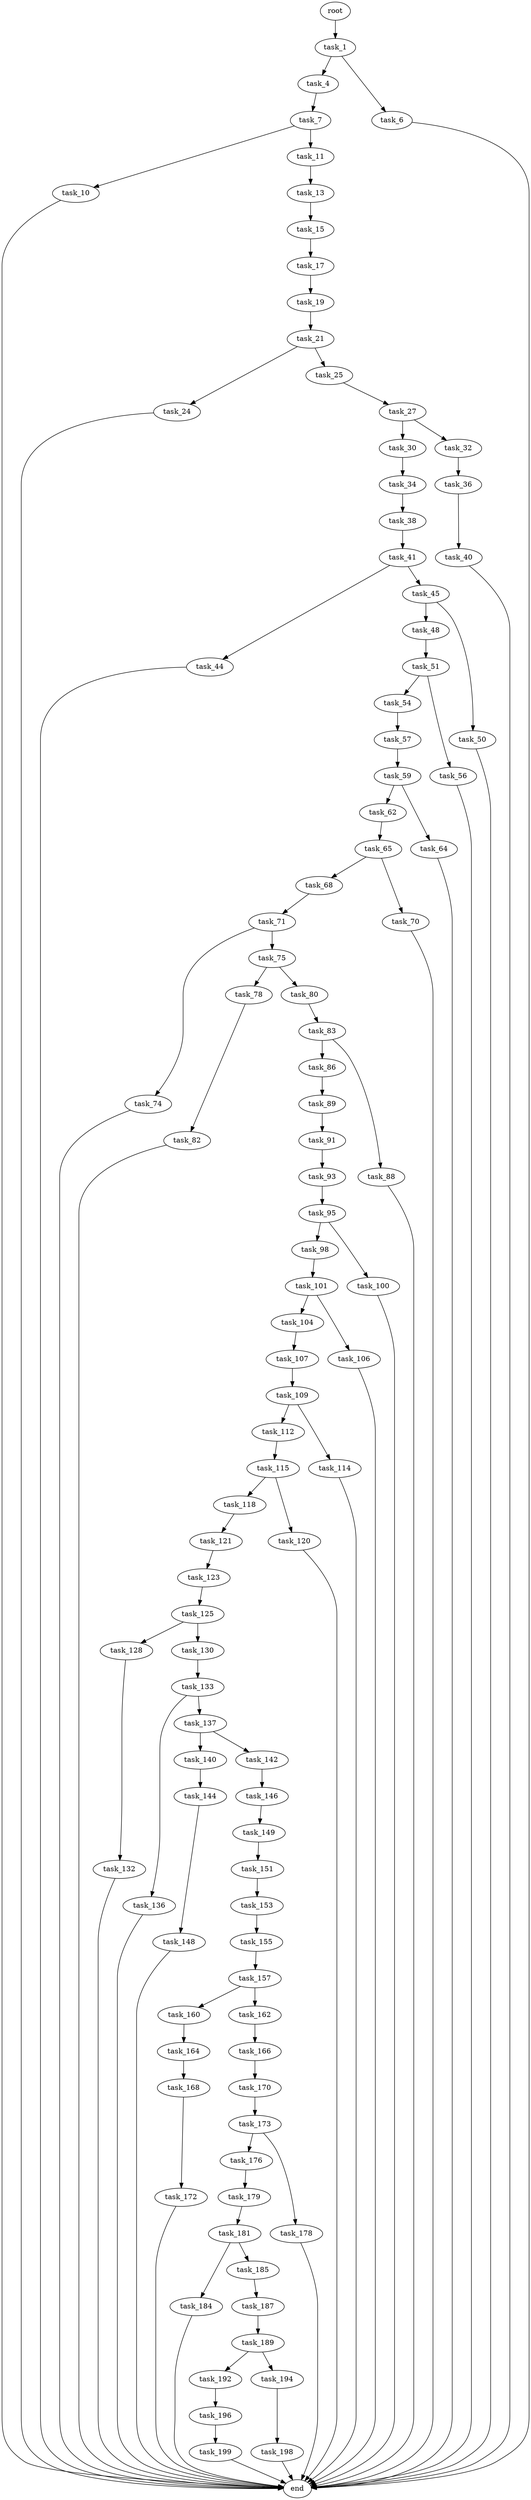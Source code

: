 digraph G {
  root [size="0.000000"];
  task_1 [size="45120042976.000000"];
  task_4 [size="70480688454.000000"];
  task_6 [size="67254634114.000000"];
  task_7 [size="24432745205.000000"];
  task_10 [size="134217728000.000000"];
  task_11 [size="4533782362.000000"];
  task_13 [size="28991029248.000000"];
  task_15 [size="8589934592.000000"];
  task_17 [size="617577178.000000"];
  task_19 [size="41935506897.000000"];
  task_21 [size="163560982895.000000"];
  task_24 [size="231928233984.000000"];
  task_25 [size="597699579646.000000"];
  task_27 [size="231928233984.000000"];
  task_30 [size="21685093171.000000"];
  task_32 [size="148881960456.000000"];
  task_34 [size="1073741824000.000000"];
  task_36 [size="549755813888.000000"];
  task_38 [size="1073741824000.000000"];
  task_40 [size="196147818532.000000"];
  task_41 [size="549755813888.000000"];
  task_44 [size="3238789397.000000"];
  task_45 [size="251839018744.000000"];
  task_48 [size="42570765458.000000"];
  task_50 [size="549755813888.000000"];
  task_51 [size="130832270487.000000"];
  task_54 [size="264416455925.000000"];
  task_56 [size="3469113581.000000"];
  task_57 [size="349134964982.000000"];
  task_59 [size="28480813979.000000"];
  task_62 [size="134217728000.000000"];
  task_64 [size="783935311387.000000"];
  task_65 [size="301111497172.000000"];
  task_68 [size="579931066915.000000"];
  task_70 [size="378555129923.000000"];
  task_71 [size="28991029248.000000"];
  task_74 [size="8589934592.000000"];
  task_75 [size="22890848955.000000"];
  task_78 [size="28991029248.000000"];
  task_80 [size="644033256.000000"];
  task_82 [size="782757789696.000000"];
  task_83 [size="146148403265.000000"];
  task_86 [size="834362865782.000000"];
  task_88 [size="8589934592.000000"];
  task_89 [size="629807469414.000000"];
  task_91 [size="549755813888.000000"];
  task_93 [size="36019061181.000000"];
  task_95 [size="1073741824000.000000"];
  task_98 [size="1782640767.000000"];
  task_100 [size="11946287459.000000"];
  task_101 [size="368293445632.000000"];
  task_104 [size="1182381851.000000"];
  task_106 [size="368293445632.000000"];
  task_107 [size="574876489829.000000"];
  task_109 [size="1883924770.000000"];
  task_112 [size="68719476736.000000"];
  task_114 [size="782757789696.000000"];
  task_115 [size="68719476736.000000"];
  task_118 [size="578617245319.000000"];
  task_120 [size="177148839634.000000"];
  task_121 [size="12335247806.000000"];
  task_123 [size="5408384329.000000"];
  task_125 [size="3646236157.000000"];
  task_128 [size="989504836.000000"];
  task_130 [size="35994673757.000000"];
  task_132 [size="182223936194.000000"];
  task_133 [size="117819306076.000000"];
  task_136 [size="540712341721.000000"];
  task_137 [size="549755813888.000000"];
  task_140 [size="1684387500.000000"];
  task_142 [size="8589934592.000000"];
  task_144 [size="5270197902.000000"];
  task_146 [size="10746443201.000000"];
  task_148 [size="3568323481.000000"];
  task_149 [size="68719476736.000000"];
  task_151 [size="8589934592.000000"];
  task_153 [size="368293445632.000000"];
  task_155 [size="121840269628.000000"];
  task_157 [size="15374560596.000000"];
  task_160 [size="28991029248.000000"];
  task_162 [size="8589934592.000000"];
  task_164 [size="12450232328.000000"];
  task_166 [size="8589934592.000000"];
  task_168 [size="782757789696.000000"];
  task_170 [size="368293445632.000000"];
  task_172 [size="16050416290.000000"];
  task_173 [size="782757789696.000000"];
  task_176 [size="11082152290.000000"];
  task_178 [size="30292680879.000000"];
  task_179 [size="52852043094.000000"];
  task_181 [size="68719476736.000000"];
  task_184 [size="4539615039.000000"];
  task_185 [size="278543227166.000000"];
  task_187 [size="1773646077.000000"];
  task_189 [size="45950661617.000000"];
  task_192 [size="27906381384.000000"];
  task_194 [size="549755813888.000000"];
  task_196 [size="5134864234.000000"];
  task_198 [size="139786854431.000000"];
  task_199 [size="37223517970.000000"];
  end [size="0.000000"];

  root -> task_1 [size="1.000000"];
  task_1 -> task_4 [size="838860800.000000"];
  task_1 -> task_6 [size="838860800.000000"];
  task_4 -> task_7 [size="134217728.000000"];
  task_6 -> end [size="1.000000"];
  task_7 -> task_10 [size="679477248.000000"];
  task_7 -> task_11 [size="679477248.000000"];
  task_10 -> end [size="1.000000"];
  task_11 -> task_13 [size="301989888.000000"];
  task_13 -> task_15 [size="75497472.000000"];
  task_15 -> task_17 [size="33554432.000000"];
  task_17 -> task_19 [size="33554432.000000"];
  task_19 -> task_21 [size="679477248.000000"];
  task_21 -> task_24 [size="411041792.000000"];
  task_21 -> task_25 [size="411041792.000000"];
  task_24 -> end [size="1.000000"];
  task_25 -> task_27 [size="679477248.000000"];
  task_27 -> task_30 [size="301989888.000000"];
  task_27 -> task_32 [size="301989888.000000"];
  task_30 -> task_34 [size="411041792.000000"];
  task_32 -> task_36 [size="134217728.000000"];
  task_34 -> task_38 [size="838860800.000000"];
  task_36 -> task_40 [size="536870912.000000"];
  task_38 -> task_41 [size="838860800.000000"];
  task_40 -> end [size="1.000000"];
  task_41 -> task_44 [size="536870912.000000"];
  task_41 -> task_45 [size="536870912.000000"];
  task_44 -> end [size="1.000000"];
  task_45 -> task_48 [size="301989888.000000"];
  task_45 -> task_50 [size="301989888.000000"];
  task_48 -> task_51 [size="679477248.000000"];
  task_50 -> end [size="1.000000"];
  task_51 -> task_54 [size="411041792.000000"];
  task_51 -> task_56 [size="411041792.000000"];
  task_54 -> task_57 [size="411041792.000000"];
  task_56 -> end [size="1.000000"];
  task_57 -> task_59 [size="301989888.000000"];
  task_59 -> task_62 [size="536870912.000000"];
  task_59 -> task_64 [size="536870912.000000"];
  task_62 -> task_65 [size="209715200.000000"];
  task_64 -> end [size="1.000000"];
  task_65 -> task_68 [size="209715200.000000"];
  task_65 -> task_70 [size="209715200.000000"];
  task_68 -> task_71 [size="411041792.000000"];
  task_70 -> end [size="1.000000"];
  task_71 -> task_74 [size="75497472.000000"];
  task_71 -> task_75 [size="75497472.000000"];
  task_74 -> end [size="1.000000"];
  task_75 -> task_78 [size="75497472.000000"];
  task_75 -> task_80 [size="75497472.000000"];
  task_78 -> task_82 [size="75497472.000000"];
  task_80 -> task_83 [size="75497472.000000"];
  task_82 -> end [size="1.000000"];
  task_83 -> task_86 [size="209715200.000000"];
  task_83 -> task_88 [size="209715200.000000"];
  task_86 -> task_89 [size="536870912.000000"];
  task_88 -> end [size="1.000000"];
  task_89 -> task_91 [size="679477248.000000"];
  task_91 -> task_93 [size="536870912.000000"];
  task_93 -> task_95 [size="33554432.000000"];
  task_95 -> task_98 [size="838860800.000000"];
  task_95 -> task_100 [size="838860800.000000"];
  task_98 -> task_101 [size="33554432.000000"];
  task_100 -> end [size="1.000000"];
  task_101 -> task_104 [size="411041792.000000"];
  task_101 -> task_106 [size="411041792.000000"];
  task_104 -> task_107 [size="33554432.000000"];
  task_106 -> end [size="1.000000"];
  task_107 -> task_109 [size="411041792.000000"];
  task_109 -> task_112 [size="209715200.000000"];
  task_109 -> task_114 [size="209715200.000000"];
  task_112 -> task_115 [size="134217728.000000"];
  task_114 -> end [size="1.000000"];
  task_115 -> task_118 [size="134217728.000000"];
  task_115 -> task_120 [size="134217728.000000"];
  task_118 -> task_121 [size="536870912.000000"];
  task_120 -> end [size="1.000000"];
  task_121 -> task_123 [size="838860800.000000"];
  task_123 -> task_125 [size="209715200.000000"];
  task_125 -> task_128 [size="134217728.000000"];
  task_125 -> task_130 [size="134217728.000000"];
  task_128 -> task_132 [size="75497472.000000"];
  task_130 -> task_133 [size="33554432.000000"];
  task_132 -> end [size="1.000000"];
  task_133 -> task_136 [size="134217728.000000"];
  task_133 -> task_137 [size="134217728.000000"];
  task_136 -> end [size="1.000000"];
  task_137 -> task_140 [size="536870912.000000"];
  task_137 -> task_142 [size="536870912.000000"];
  task_140 -> task_144 [size="209715200.000000"];
  task_142 -> task_146 [size="33554432.000000"];
  task_144 -> task_148 [size="209715200.000000"];
  task_146 -> task_149 [size="209715200.000000"];
  task_148 -> end [size="1.000000"];
  task_149 -> task_151 [size="134217728.000000"];
  task_151 -> task_153 [size="33554432.000000"];
  task_153 -> task_155 [size="411041792.000000"];
  task_155 -> task_157 [size="134217728.000000"];
  task_157 -> task_160 [size="411041792.000000"];
  task_157 -> task_162 [size="411041792.000000"];
  task_160 -> task_164 [size="75497472.000000"];
  task_162 -> task_166 [size="33554432.000000"];
  task_164 -> task_168 [size="411041792.000000"];
  task_166 -> task_170 [size="33554432.000000"];
  task_168 -> task_172 [size="679477248.000000"];
  task_170 -> task_173 [size="411041792.000000"];
  task_172 -> end [size="1.000000"];
  task_173 -> task_176 [size="679477248.000000"];
  task_173 -> task_178 [size="679477248.000000"];
  task_176 -> task_179 [size="209715200.000000"];
  task_178 -> end [size="1.000000"];
  task_179 -> task_181 [size="838860800.000000"];
  task_181 -> task_184 [size="134217728.000000"];
  task_181 -> task_185 [size="134217728.000000"];
  task_184 -> end [size="1.000000"];
  task_185 -> task_187 [size="301989888.000000"];
  task_187 -> task_189 [size="75497472.000000"];
  task_189 -> task_192 [size="838860800.000000"];
  task_189 -> task_194 [size="838860800.000000"];
  task_192 -> task_196 [size="33554432.000000"];
  task_194 -> task_198 [size="536870912.000000"];
  task_196 -> task_199 [size="209715200.000000"];
  task_198 -> end [size="1.000000"];
  task_199 -> end [size="1.000000"];
}
